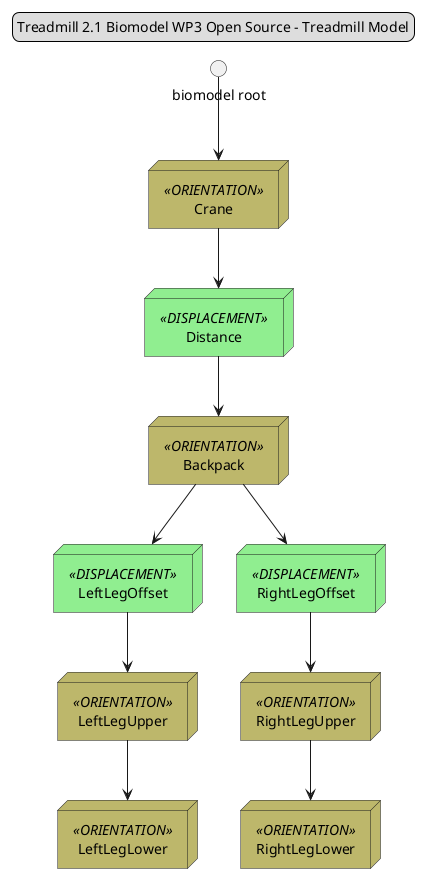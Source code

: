 @startuml

legend top center
Treadmill 2.1 Biomodel WP3 Open Source - Treadmill Model
end legend

() "biomodel root" as ROOT
node Crane <<ORIENTATION>> as CRANE
node Distance <<DISPLACEMENT>> as DISTANCE
node Backpack <<ORIENTATION>> as BACKPACK
node LeftLegOffset <<DISPLACEMENT>> as LLO
node RightLegOffset <<DISPLACEMENT>> as RLO
node LeftLegUpper <<ORIENTATION>> as LLU
node RightLegUpper <<ORIENTATION>> as RLU
node LeftLegLower <<ORIENTATION>> as LLL
node RightLegLower <<ORIENTATION>> as RLL
ROOT --> CRANE
CRANE --> DISTANCE
DISTANCE --> BACKPACK
BACKPACK --> LLO
BACKPACK --> RLO
LLO --> LLU
LLU --> LLL
RLO --> RLU
RLU --> RLL

skinparam node {
	backgroundColor<<ORIENTATION>> DarkKhaki
	backgroundColor<<DISPLACEMENT>> LightGreen
}

@enduml
